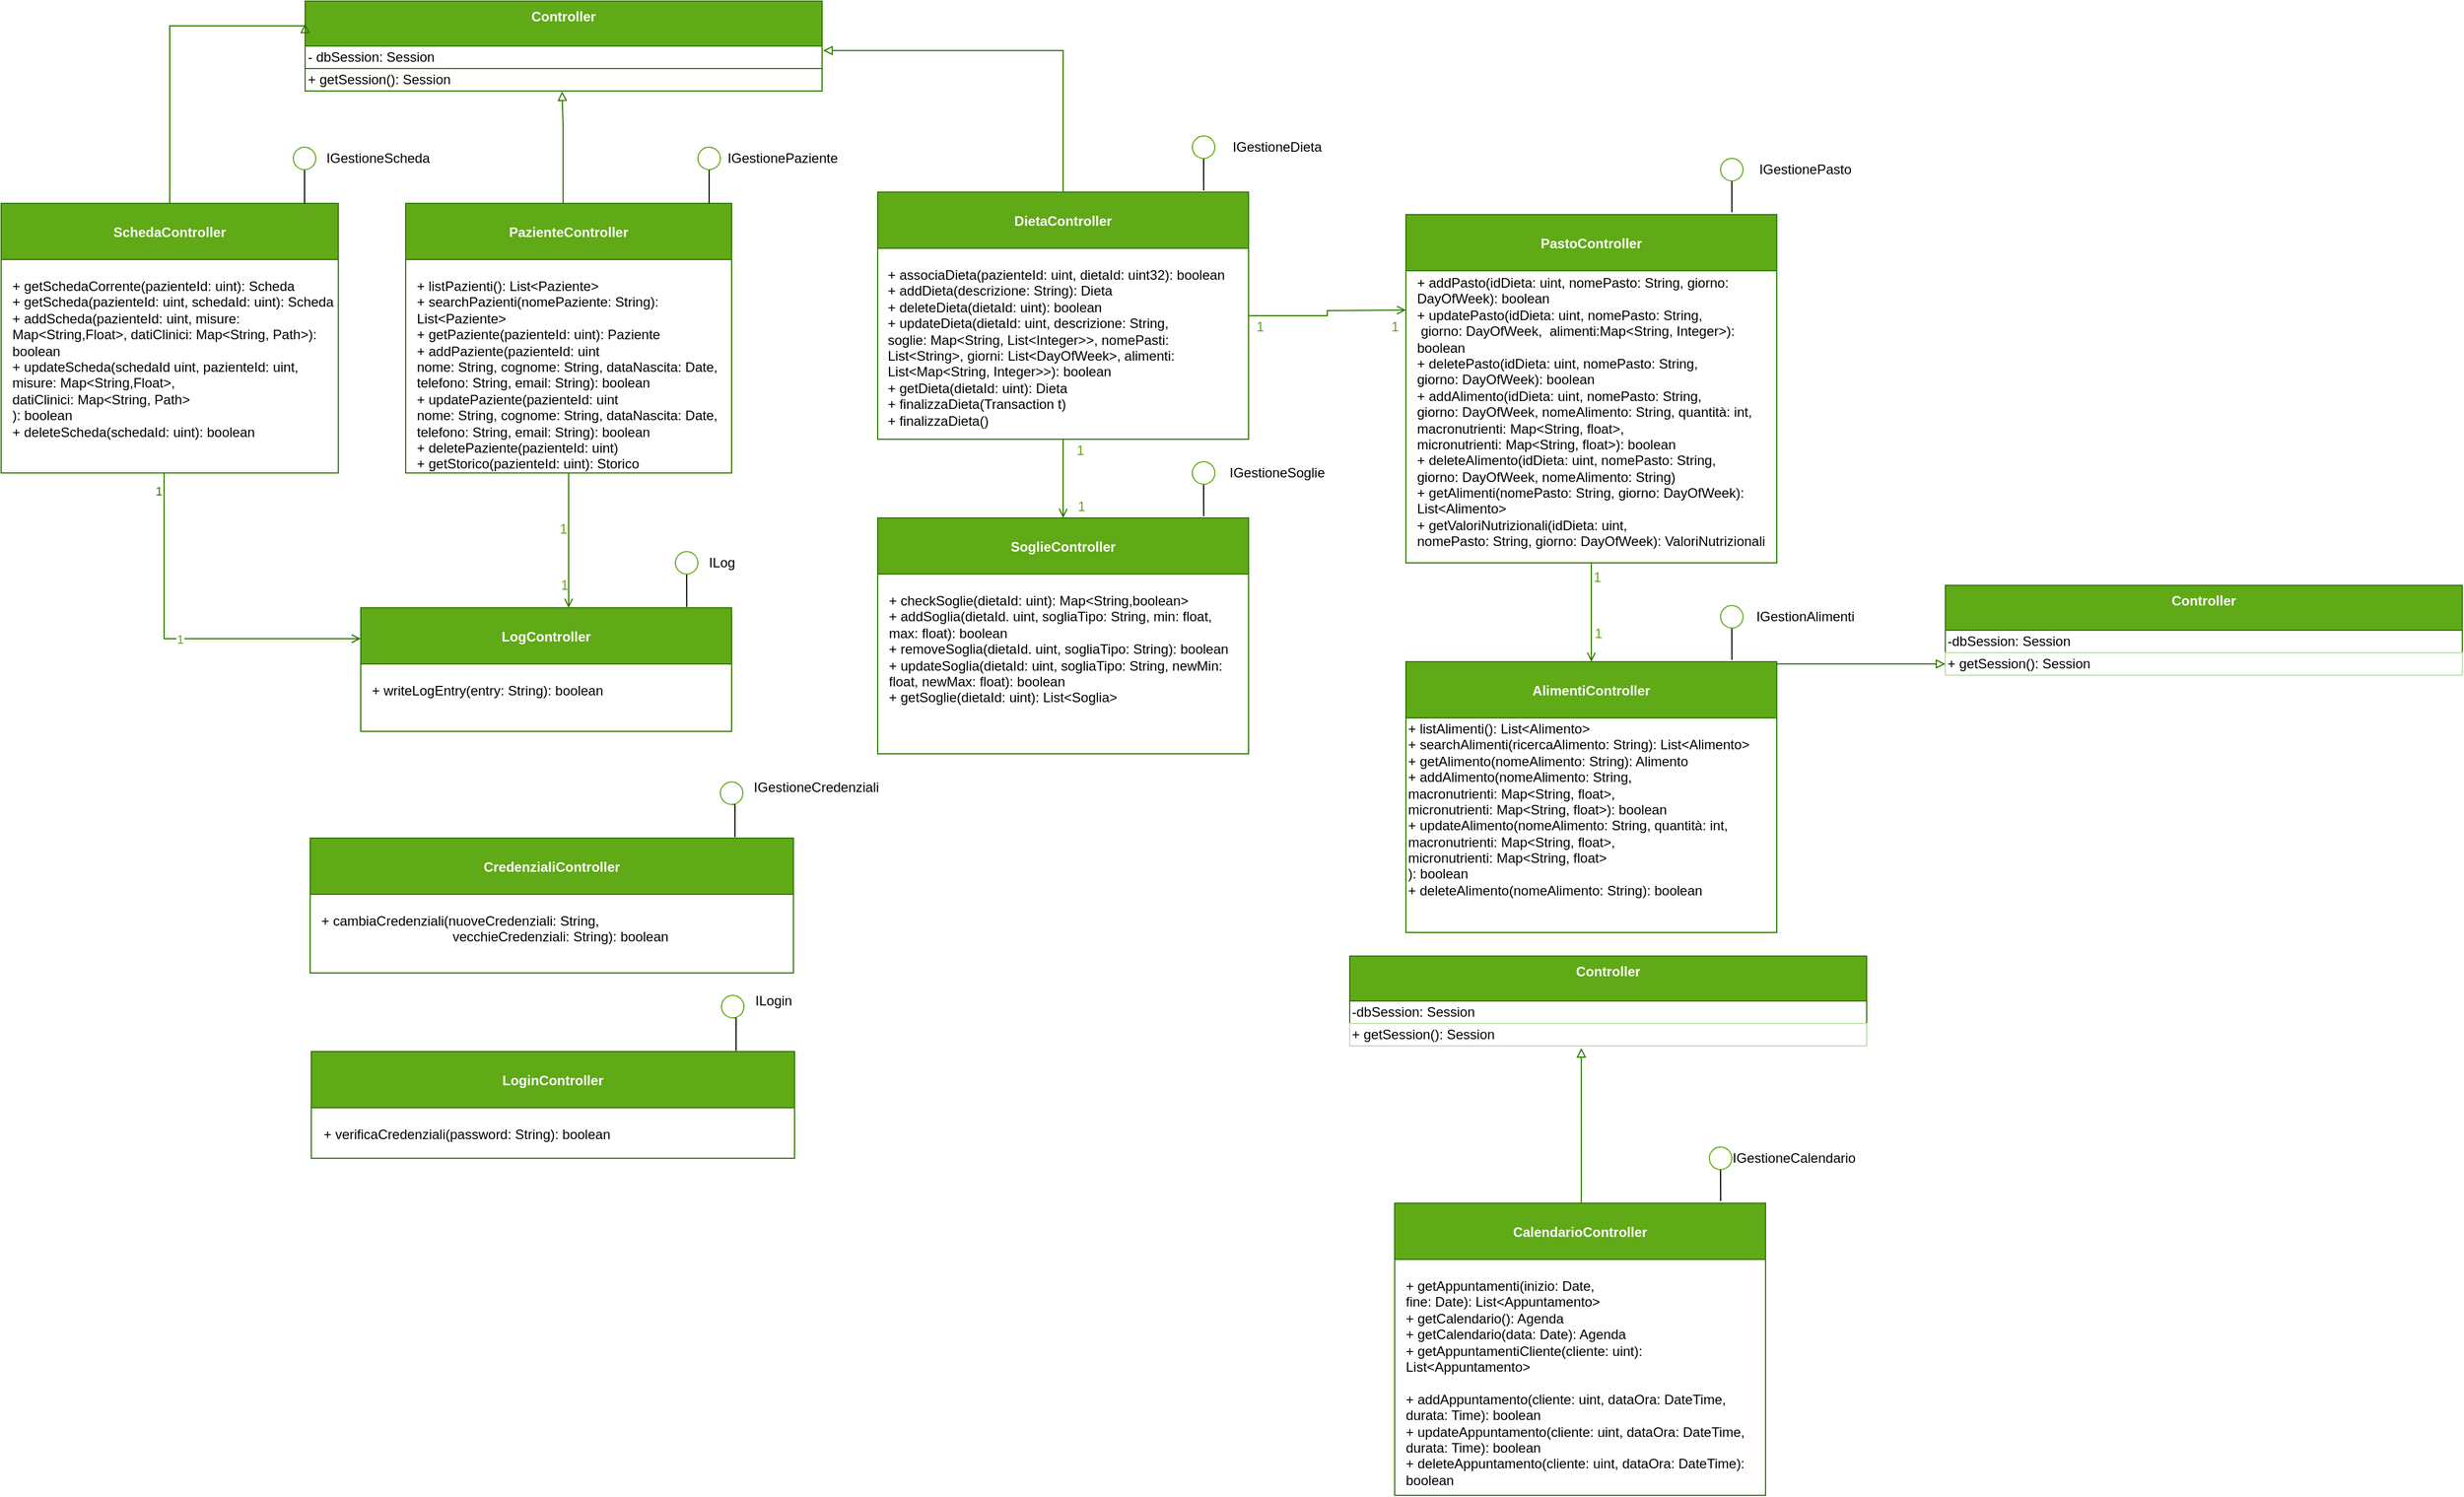 <mxfile version="18.0.6" type="device"><diagram id="CF-CN9mxn05kVz-OpUtG" name="Page-1"><mxGraphModel dx="865" dy="534" grid="1" gridSize="10" guides="1" tooltips="1" connect="1" arrows="1" fold="1" page="1" pageScale="1" pageWidth="827" pageHeight="1169" math="0" shadow="0"><root><mxCell id="0"/><mxCell id="1" parent="0"/><mxCell id="FOJrytY2DfbkEqAt99OM-229" value="Controller" style="swimlane;fontStyle=1;align=center;verticalAlign=top;childLayout=stackLayout;horizontal=1;startSize=40;horizontalStack=0;resizeParent=1;resizeParentMax=0;resizeLast=0;collapsible=1;marginBottom=0;fillColor=#60a917;strokeColor=#2D7600;fontColor=#ffffff;" parent="1" vertex="1"><mxGeometry x="720.5" y="340" width="460" height="80" as="geometry"/></mxCell><mxCell id="FOJrytY2DfbkEqAt99OM-230" value="- dbSession: Session" style="text;html=1;align=left;verticalAlign=middle;resizable=0;points=[];autosize=1;strokeColor=none;fillColor=none;" parent="FOJrytY2DfbkEqAt99OM-229" vertex="1"><mxGeometry y="40" width="460" height="20" as="geometry"/></mxCell><mxCell id="FOJrytY2DfbkEqAt99OM-231" value="+ getSession(): Session" style="text;html=1;align=left;verticalAlign=middle;resizable=0;points=[];autosize=1;strokeColor=#2D7600;fillColor=none;" parent="FOJrytY2DfbkEqAt99OM-229" vertex="1"><mxGeometry y="60" width="460" height="20" as="geometry"/></mxCell><mxCell id="FOJrytY2DfbkEqAt99OM-232" value="" style="group" parent="1" vertex="1" connectable="0"><mxGeometry x="1230" y="460" width="410" height="270" as="geometry"/></mxCell><mxCell id="FOJrytY2DfbkEqAt99OM-233" value="DietaController" style="swimlane;startSize=50;fillColor=#60a917;strokeColor=#2D7600;fontColor=#ffffff;" parent="FOJrytY2DfbkEqAt99OM-232" vertex="1"><mxGeometry y="50" width="330" height="220" as="geometry"/></mxCell><mxCell id="FOJrytY2DfbkEqAt99OM-234" value="+ associaDieta(pazienteId: uint, dietaId: uint32): boolean&lt;br&gt;+ addDieta(descrizione: String): Dieta&lt;br&gt;+ deleteDieta(dietaId: uint): boolean&lt;br&gt;&lt;div&gt;+ updateDieta(dietaId: uint, descrizione: String,&amp;nbsp;&lt;/div&gt;&lt;div&gt;soglie: Map&amp;lt;String, List&amp;lt;Integer&amp;gt;&amp;gt;, nomePasti: List&amp;lt;String&amp;gt;, giorni: List&amp;lt;DayOfWeek&amp;gt;, alimenti: List&amp;lt;Map&amp;lt;String, Integer&amp;gt;&amp;gt;): boolean&lt;/div&gt;&lt;div&gt;+ getDieta(dietaId: uint): Dieta&lt;br&gt;&lt;/div&gt;&lt;div&gt;+ finalizzaDieta(Transaction t)&lt;/div&gt;&lt;div&gt;+ finalizzaDieta()&lt;/div&gt;" style="text;whiteSpace=wrap;html=1;" parent="FOJrytY2DfbkEqAt99OM-233" vertex="1"><mxGeometry x="7" y="60" width="312" height="30" as="geometry"/></mxCell><mxCell id="FOJrytY2DfbkEqAt99OM-235" style="edgeStyle=orthogonalEdgeStyle;rounded=0;orthogonalLoop=1;jettySize=auto;html=1;exitX=0.5;exitY=1;exitDx=0;exitDy=0;entryX=0.879;entryY=-0.007;entryDx=0;entryDy=0;entryPerimeter=0;endArrow=none;endFill=0;" parent="FOJrytY2DfbkEqAt99OM-232" source="FOJrytY2DfbkEqAt99OM-236" target="FOJrytY2DfbkEqAt99OM-233" edge="1"><mxGeometry relative="1" as="geometry"/></mxCell><mxCell id="FOJrytY2DfbkEqAt99OM-236" value="" style="ellipse;whiteSpace=wrap;html=1;aspect=fixed;strokeColor=#60A917;" parent="FOJrytY2DfbkEqAt99OM-232" vertex="1"><mxGeometry x="280" width="20" height="20" as="geometry"/></mxCell><mxCell id="FOJrytY2DfbkEqAt99OM-237" value="IGestioneDieta" style="text;html=1;align=center;verticalAlign=middle;resizable=0;points=[];autosize=1;strokeColor=none;fillColor=none;" parent="FOJrytY2DfbkEqAt99OM-232" vertex="1"><mxGeometry x="310" width="90" height="20" as="geometry"/></mxCell><mxCell id="FOJrytY2DfbkEqAt99OM-238" value="" style="group" parent="1" vertex="1" connectable="0"><mxGeometry x="810" y="470" width="390" height="320" as="geometry"/></mxCell><mxCell id="FOJrytY2DfbkEqAt99OM-239" value="PazienteController" style="swimlane;startSize=50;fillColor=#60a917;strokeColor=#2D7600;fontColor=#ffffff;" parent="FOJrytY2DfbkEqAt99OM-238" vertex="1"><mxGeometry y="50" width="290" height="240" as="geometry"><mxRectangle y="50" width="190" height="50" as="alternateBounds"/></mxGeometry></mxCell><mxCell id="FOJrytY2DfbkEqAt99OM-240" value="&lt;div&gt;+ listPazienti(): List&amp;lt;Paziente&amp;gt;&lt;/div&gt;&lt;div&gt;+ searchPazienti(nomePaziente: String): List&amp;lt;Paziente&amp;gt;&lt;/div&gt;&lt;div&gt;+ getPaziente(pazienteId: uint): Paziente&lt;/div&gt;&lt;div&gt;+ addPaziente(pazienteId: uint&lt;/div&gt;nome: String, cognome: String, dataNascita: Date, telefono: String, email: String&lt;span style=&quot;background-color: initial;&quot;&gt;): boolean&lt;/span&gt;&lt;br&gt;&lt;div&gt;+ updatePaziente(&lt;span style=&quot;background-color: initial;&quot;&gt;pazienteId: uint&lt;/span&gt;&lt;br&gt;nome: String, cognome: String, dataNascita: Date, telefono: String, email: String): boolean&lt;/div&gt;&lt;div&gt;+ deletePaziente(pazienteId: uint)&lt;/div&gt;&lt;div&gt;+ getStorico(pazienteId: uint): Storico&lt;/div&gt;" style="text;whiteSpace=wrap;html=1;" parent="FOJrytY2DfbkEqAt99OM-239" vertex="1"><mxGeometry x="8" y="60" width="290" height="30" as="geometry"/></mxCell><mxCell id="FOJrytY2DfbkEqAt99OM-241" style="edgeStyle=orthogonalEdgeStyle;rounded=0;orthogonalLoop=1;jettySize=auto;html=1;exitX=0.5;exitY=1;exitDx=0;exitDy=0;endArrow=none;endFill=0;" parent="FOJrytY2DfbkEqAt99OM-238" source="FOJrytY2DfbkEqAt99OM-242" edge="1"><mxGeometry relative="1" as="geometry"><mxPoint x="270" y="50" as="targetPoint"/></mxGeometry></mxCell><mxCell id="FOJrytY2DfbkEqAt99OM-242" value="" style="ellipse;whiteSpace=wrap;html=1;aspect=fixed;strokeColor=#60A917;" parent="FOJrytY2DfbkEqAt99OM-238" vertex="1"><mxGeometry x="260" width="20" height="20" as="geometry"/></mxCell><mxCell id="FOJrytY2DfbkEqAt99OM-243" value="IGestionePaziente" style="text;html=1;align=center;verticalAlign=middle;resizable=0;points=[];autosize=1;strokeColor=none;fillColor=none;" parent="FOJrytY2DfbkEqAt99OM-238" vertex="1"><mxGeometry x="280" width="110" height="20" as="geometry"/></mxCell><mxCell id="FOJrytY2DfbkEqAt99OM-244" value="" style="group" parent="1" vertex="1" connectable="0"><mxGeometry x="1230" y="750" width="410" height="260" as="geometry"/></mxCell><mxCell id="FOJrytY2DfbkEqAt99OM-245" value="SoglieController" style="swimlane;startSize=50;fillColor=#60a917;strokeColor=#2D7600;fontColor=#ffffff;" parent="FOJrytY2DfbkEqAt99OM-244" vertex="1"><mxGeometry y="50" width="330" height="210" as="geometry"/></mxCell><mxCell id="FOJrytY2DfbkEqAt99OM-246" value="+ checkSoglie(dietaId: uint): Map&amp;lt;String,boolean&amp;gt;&lt;br&gt;&lt;div&gt;+ addSoglia(dietaId. uint, sogliaTipo: String, min: float, max: float): boolean&lt;/div&gt;&lt;div&gt;+ removeSoglia(dietaId. uint, sogliaTipo: String): boolean&lt;/div&gt;&lt;div&gt;+ updateSoglia(dietaId: uint, sogliaTipo: String, newMin: float, newMax: float): boolean&lt;br&gt;+ getSoglie(dietaId: uint): List&amp;lt;Soglia&amp;gt;&lt;/div&gt;" style="text;whiteSpace=wrap;html=1;" parent="FOJrytY2DfbkEqAt99OM-245" vertex="1"><mxGeometry x="8" y="60" width="312" height="30" as="geometry"/></mxCell><mxCell id="FOJrytY2DfbkEqAt99OM-247" style="edgeStyle=orthogonalEdgeStyle;rounded=0;orthogonalLoop=1;jettySize=auto;html=1;exitX=0.5;exitY=1;exitDx=0;exitDy=0;entryX=0.879;entryY=-0.007;entryDx=0;entryDy=0;entryPerimeter=0;endArrow=none;endFill=0;" parent="FOJrytY2DfbkEqAt99OM-244" source="FOJrytY2DfbkEqAt99OM-248" target="FOJrytY2DfbkEqAt99OM-245" edge="1"><mxGeometry relative="1" as="geometry"/></mxCell><mxCell id="FOJrytY2DfbkEqAt99OM-248" value="" style="ellipse;whiteSpace=wrap;html=1;aspect=fixed;strokeColor=#60A917;" parent="FOJrytY2DfbkEqAt99OM-244" vertex="1"><mxGeometry x="280" width="20" height="20" as="geometry"/></mxCell><mxCell id="FOJrytY2DfbkEqAt99OM-249" value="IGestioneSoglie" style="text;html=1;align=center;verticalAlign=middle;resizable=0;points=[];autosize=1;strokeColor=none;fillColor=none;" parent="FOJrytY2DfbkEqAt99OM-244" vertex="1"><mxGeometry x="305" width="100" height="20" as="geometry"/></mxCell><mxCell id="FOJrytY2DfbkEqAt99OM-250" value="" style="group" parent="1" vertex="1" connectable="0"><mxGeometry x="1700" y="480" width="480" height="360" as="geometry"/></mxCell><mxCell id="FOJrytY2DfbkEqAt99OM-251" value="PastoController" style="swimlane;startSize=50;fillColor=#60a917;strokeColor=#2D7600;fontColor=#ffffff;" parent="FOJrytY2DfbkEqAt99OM-250" vertex="1"><mxGeometry y="50" width="330" height="310" as="geometry"/></mxCell><mxCell id="FOJrytY2DfbkEqAt99OM-252" value="&lt;div&gt;&lt;span style=&quot;&quot;&gt;+ addPasto(idDieta: uint, nomePasto: String, giorno: DayOfWeek): boolean&lt;/span&gt;&lt;/div&gt;&lt;div&gt;&lt;span style=&quot;&quot;&gt;+ updatePasto(idDieta: uint, nomePasto: String,&lt;/span&gt;&lt;/div&gt;&lt;div&gt;&lt;span style=&quot;&quot;&gt;&amp;nbsp;giorno: DayOfWeek,&amp;nbsp; alimenti:Map&amp;lt;String, Integer&amp;gt;): boolean&lt;br&gt;&lt;/span&gt;&lt;/div&gt;&lt;span style=&quot;&quot;&gt;+ deletePasto(idDieta: uint, nomePasto: String, &lt;br&gt;giorno: DayOfWeek): boolean&lt;/span&gt;&lt;br style=&quot;padding: 0px; margin: 0px;&quot;&gt;&lt;span style=&quot;&quot;&gt;+ addAlimento(idDieta: uint, nomePasto: String, &lt;br&gt;giorno: DayOfWeek,&amp;nbsp;&lt;/span&gt;&lt;span style=&quot;&quot;&gt;nomeAlimento: String, quantità: int,&lt;br&gt;&lt;/span&gt;&lt;span style=&quot;&quot;&gt;macronutrienti: Map&amp;lt;String, float&amp;gt;,&lt;/span&gt;&lt;br style=&quot;&quot;&gt;&lt;span style=&quot;&quot;&gt;micronutrienti: Map&amp;lt;String, float&amp;gt;&lt;/span&gt;&lt;span style=&quot;&quot;&gt;): boolean&lt;/span&gt;&lt;br style=&quot;padding: 0px; margin: 0px;&quot;&gt;&lt;span style=&quot;&quot;&gt;+ deleteAlimento(idDieta: uint, nomePasto: String,&lt;br&gt;&lt;/span&gt;giorno: DayOfWeek,&amp;nbsp;&lt;span style=&quot;&quot;&gt;nomeAlimento: String)&lt;br&gt;+ getAlimenti(nomePasto: String, giorno: DayOfWeek): List&amp;lt;Alimento&amp;gt;&lt;/span&gt;&lt;br style=&quot;padding: 0px; margin: 0px;&quot;&gt;&lt;span style=&quot;&quot;&gt;+ getValoriNutrizionali(idDieta: uint,&lt;/span&gt;&lt;br style=&quot;padding: 0px; margin: 0px;&quot;&gt;&lt;span style=&quot;&quot;&gt;nomePasto: String, giorno: DayOfWeek): ValoriNutrizionali&lt;/span&gt;" style="text;whiteSpace=wrap;html=1;" parent="FOJrytY2DfbkEqAt99OM-251" vertex="1"><mxGeometry x="8" y="47" width="312" height="30" as="geometry"/></mxCell><mxCell id="FOJrytY2DfbkEqAt99OM-253" style="edgeStyle=orthogonalEdgeStyle;rounded=0;orthogonalLoop=1;jettySize=auto;html=1;exitX=0.5;exitY=1;exitDx=0;exitDy=0;entryX=0.879;entryY=-0.007;entryDx=0;entryDy=0;entryPerimeter=0;endArrow=none;endFill=0;" parent="FOJrytY2DfbkEqAt99OM-250" source="FOJrytY2DfbkEqAt99OM-254" target="FOJrytY2DfbkEqAt99OM-251" edge="1"><mxGeometry relative="1" as="geometry"/></mxCell><mxCell id="FOJrytY2DfbkEqAt99OM-254" value="" style="ellipse;whiteSpace=wrap;html=1;aspect=fixed;strokeColor=#60A917;" parent="FOJrytY2DfbkEqAt99OM-250" vertex="1"><mxGeometry x="280" width="20" height="20" as="geometry"/></mxCell><mxCell id="FOJrytY2DfbkEqAt99OM-255" value="IGestionePasto" style="text;html=1;align=center;verticalAlign=middle;resizable=0;points=[];autosize=1;strokeColor=none;fillColor=none;" parent="FOJrytY2DfbkEqAt99OM-250" vertex="1"><mxGeometry x="305" width="100" height="20" as="geometry"/></mxCell><mxCell id="FOJrytY2DfbkEqAt99OM-256" value="" style="group" parent="1" vertex="1" connectable="0"><mxGeometry x="1700" y="878" width="410" height="291" as="geometry"/></mxCell><mxCell id="FOJrytY2DfbkEqAt99OM-257" value="AlimentiController" style="swimlane;startSize=50;fillColor=#60a917;strokeColor=#2D7600;fontColor=#ffffff;" parent="FOJrytY2DfbkEqAt99OM-256" vertex="1"><mxGeometry y="50" width="330" height="241" as="geometry"/></mxCell><mxCell id="FOJrytY2DfbkEqAt99OM-258" value="+ listAlimenti(): List&amp;lt;Alimento&amp;gt;&lt;br style=&quot;padding: 0px; margin: 0px;&quot;&gt;+ searchAlimenti(ricercaAlimento: String): List&amp;lt;Alimento&amp;gt;&lt;br style=&quot;padding: 0px; margin: 0px;&quot;&gt;+ getAlimento(nomeAlimento: String): Alimento&lt;br style=&quot;padding: 0px; margin: 0px;&quot;&gt;+ addAlimento(nomeAlimento: String,&lt;br&gt;macronutrienti: Map&amp;lt;String, float&amp;gt;, &lt;br&gt;micronutrienti: Map&amp;lt;String, float&amp;gt;): boolean&lt;br style=&quot;padding: 0px; margin: 0px;&quot;&gt;+ updateAlimento(nomeAlimento: String, quantità: int,&lt;br&gt;macronutrienti: Map&amp;lt;String, float&amp;gt;,&lt;br&gt;micronutrienti: Map&amp;lt;String, float&amp;gt;&lt;br&gt;): boolean&lt;br style=&quot;padding: 0px; margin: 0px;&quot;&gt;+ deleteAlimento(nomeAlimento: String): boolean&lt;div style=&quot;padding: 0px; margin: 0px;&quot;&gt;&lt;br style=&quot;padding: 0px; margin: 0px;&quot;&gt;&lt;/div&gt;&lt;div style=&quot;padding: 0px; margin: 0px;&quot;&gt;&lt;br style=&quot;padding: 0px; margin: 0px;&quot;&gt;&lt;/div&gt;" style="text;html=1;align=left;verticalAlign=middle;resizable=0;points=[];autosize=1;strokeColor=none;fillColor=none;" parent="FOJrytY2DfbkEqAt99OM-257" vertex="1"><mxGeometry y="51" width="320" height="190" as="geometry"/></mxCell><mxCell id="FOJrytY2DfbkEqAt99OM-259" style="edgeStyle=orthogonalEdgeStyle;rounded=0;orthogonalLoop=1;jettySize=auto;html=1;exitX=0.5;exitY=1;exitDx=0;exitDy=0;entryX=0.879;entryY=-0.007;entryDx=0;entryDy=0;entryPerimeter=0;endArrow=none;endFill=0;" parent="FOJrytY2DfbkEqAt99OM-256" source="FOJrytY2DfbkEqAt99OM-260" target="FOJrytY2DfbkEqAt99OM-257" edge="1"><mxGeometry relative="1" as="geometry"/></mxCell><mxCell id="FOJrytY2DfbkEqAt99OM-260" value="" style="ellipse;whiteSpace=wrap;html=1;aspect=fixed;strokeColor=#60A917;" parent="FOJrytY2DfbkEqAt99OM-256" vertex="1"><mxGeometry x="280" width="20" height="20" as="geometry"/></mxCell><mxCell id="FOJrytY2DfbkEqAt99OM-261" value="IGestionAlimenti" style="text;html=1;align=center;verticalAlign=middle;resizable=0;points=[];autosize=1;strokeColor=none;fillColor=none;" parent="FOJrytY2DfbkEqAt99OM-256" vertex="1"><mxGeometry x="305" width="100" height="20" as="geometry"/></mxCell><mxCell id="FOJrytY2DfbkEqAt99OM-262" value="" style="group" parent="FOJrytY2DfbkEqAt99OM-256" vertex="1" connectable="0"><mxGeometry x="160" y="-35" width="21" height="70" as="geometry"/></mxCell><mxCell id="FOJrytY2DfbkEqAt99OM-263" style="edgeStyle=orthogonalEdgeStyle;rounded=0;orthogonalLoop=1;jettySize=auto;html=1;exitX=0.5;exitY=1;exitDx=0;exitDy=0;entryX=0.5;entryY=0;entryDx=0;entryDy=0;endArrow=open;endFill=0;fillColor=#60a917;strokeColor=#2D7600;" parent="FOJrytY2DfbkEqAt99OM-262" source="FOJrytY2DfbkEqAt99OM-233" target="FOJrytY2DfbkEqAt99OM-245" edge="1"><mxGeometry relative="1" as="geometry"/></mxCell><mxCell id="FOJrytY2DfbkEqAt99OM-264" value="&lt;font color=&quot;#60a917&quot;&gt;1&lt;/font&gt;" style="text;html=1;align=center;verticalAlign=middle;resizable=0;points=[];autosize=1;" parent="FOJrytY2DfbkEqAt99OM-262" vertex="1"><mxGeometry width="20" height="20" as="geometry"/></mxCell><mxCell id="FOJrytY2DfbkEqAt99OM-265" value="&lt;font color=&quot;#60a917&quot;&gt;1&lt;/font&gt;" style="text;html=1;align=center;verticalAlign=middle;resizable=0;points=[];autosize=1;" parent="FOJrytY2DfbkEqAt99OM-262" vertex="1"><mxGeometry x="1" y="50" width="20" height="20" as="geometry"/></mxCell><mxCell id="FOJrytY2DfbkEqAt99OM-266" value="" style="group" parent="1" vertex="1" connectable="0"><mxGeometry x="770" y="830" width="410" height="260" as="geometry"/></mxCell><mxCell id="FOJrytY2DfbkEqAt99OM-267" value="LogController" style="swimlane;startSize=50;fillColor=#60a917;strokeColor=#2D7600;fontColor=#ffffff;" parent="FOJrytY2DfbkEqAt99OM-266" vertex="1"><mxGeometry y="50" width="330" height="110" as="geometry"/></mxCell><mxCell id="FOJrytY2DfbkEqAt99OM-268" value="&lt;div&gt;+ writeLogEntry(entry: String): boolean&lt;br&gt;&lt;/div&gt;&lt;div&gt;&lt;br&gt;&lt;/div&gt;&lt;div&gt;&lt;br&gt;&lt;/div&gt;" style="text;whiteSpace=wrap;html=1;" parent="FOJrytY2DfbkEqAt99OM-267" vertex="1"><mxGeometry x="8" y="60" width="312" height="30" as="geometry"/></mxCell><mxCell id="FOJrytY2DfbkEqAt99OM-269" style="edgeStyle=orthogonalEdgeStyle;rounded=0;orthogonalLoop=1;jettySize=auto;html=1;exitX=0.5;exitY=1;exitDx=0;exitDy=0;entryX=0.879;entryY=-0.007;entryDx=0;entryDy=0;entryPerimeter=0;endArrow=none;endFill=0;" parent="FOJrytY2DfbkEqAt99OM-266" source="FOJrytY2DfbkEqAt99OM-270" target="FOJrytY2DfbkEqAt99OM-267" edge="1"><mxGeometry relative="1" as="geometry"/></mxCell><mxCell id="FOJrytY2DfbkEqAt99OM-270" value="" style="ellipse;whiteSpace=wrap;html=1;aspect=fixed;strokeColor=#60A917;" parent="FOJrytY2DfbkEqAt99OM-266" vertex="1"><mxGeometry x="280" width="20" height="20" as="geometry"/></mxCell><mxCell id="FOJrytY2DfbkEqAt99OM-271" value="ILog" style="text;html=1;align=center;verticalAlign=middle;resizable=0;points=[];autosize=1;strokeColor=none;fillColor=none;" parent="FOJrytY2DfbkEqAt99OM-266" vertex="1"><mxGeometry x="301" width="40" height="20" as="geometry"/></mxCell><mxCell id="FOJrytY2DfbkEqAt99OM-285" value="" style="group" parent="FOJrytY2DfbkEqAt99OM-266" vertex="1" connectable="0"><mxGeometry x="170" y="-30" width="21" height="70" as="geometry"/></mxCell><mxCell id="FOJrytY2DfbkEqAt99OM-286" style="edgeStyle=orthogonalEdgeStyle;rounded=0;orthogonalLoop=1;jettySize=auto;html=1;exitX=0.5;exitY=1;exitDx=0;exitDy=0;entryX=0.5;entryY=0;entryDx=0;entryDy=0;endArrow=open;endFill=0;fillColor=#60a917;strokeColor=#2D7600;" parent="FOJrytY2DfbkEqAt99OM-285" edge="1"><mxGeometry relative="1" as="geometry"/></mxCell><mxCell id="FOJrytY2DfbkEqAt99OM-287" value="&lt;font color=&quot;#60a917&quot;&gt;1&lt;/font&gt;" style="text;html=1;align=center;verticalAlign=middle;resizable=0;points=[];autosize=1;" parent="FOJrytY2DfbkEqAt99OM-285" vertex="1"><mxGeometry width="20" height="20" as="geometry"/></mxCell><mxCell id="FOJrytY2DfbkEqAt99OM-288" value="&lt;font color=&quot;#60a917&quot;&gt;1&lt;/font&gt;" style="text;html=1;align=center;verticalAlign=middle;resizable=0;points=[];autosize=1;" parent="FOJrytY2DfbkEqAt99OM-285" vertex="1"><mxGeometry x="1" y="50" width="20" height="20" as="geometry"/></mxCell><mxCell id="FOJrytY2DfbkEqAt99OM-272" value="" style="group" parent="1" vertex="1" connectable="0"><mxGeometry x="810" y="1030" width="430" height="260" as="geometry"/></mxCell><mxCell id="FOJrytY2DfbkEqAt99OM-273" value="CredenzialiController" style="swimlane;startSize=50;fillColor=#60a917;strokeColor=#2D7600;fontColor=#ffffff;" parent="FOJrytY2DfbkEqAt99OM-272" vertex="1"><mxGeometry x="-85" y="55" width="430" height="120" as="geometry"/></mxCell><mxCell id="FOJrytY2DfbkEqAt99OM-274" value="&lt;span style=&quot;&quot;&gt;+ cambiaCredenziali(nuoveCredenziali: String,&lt;/span&gt;&lt;br style=&quot;padding: 0px; margin: 0px;&quot;&gt;&lt;span style=&quot;&quot;&gt;&amp;nbsp;&amp;nbsp;&amp;nbsp;&amp;nbsp;&amp;nbsp;&amp;nbsp;&amp;nbsp;&amp;nbsp;&amp;nbsp;&amp;nbsp;&amp;nbsp;&amp;nbsp;&amp;nbsp;&amp;nbsp;&amp;nbsp;&amp;nbsp;&amp;nbsp;&amp;nbsp;&amp;nbsp;&amp;nbsp;&amp;nbsp;&amp;nbsp;&amp;nbsp;&amp;nbsp;&amp;nbsp;&amp;nbsp;&amp;nbsp;&amp;nbsp;&amp;nbsp;&amp;nbsp;&amp;nbsp;&amp;nbsp;&amp;nbsp;&amp;nbsp;&amp;nbsp;vecchieCredenziali: String): boolean&lt;/span&gt;" style="text;whiteSpace=wrap;html=1;" parent="FOJrytY2DfbkEqAt99OM-273" vertex="1"><mxGeometry x="8" y="60" width="422" height="110" as="geometry"/></mxCell><mxCell id="FOJrytY2DfbkEqAt99OM-275" style="edgeStyle=orthogonalEdgeStyle;rounded=0;orthogonalLoop=1;jettySize=auto;html=1;exitX=0.5;exitY=1;exitDx=0;exitDy=0;entryX=0.879;entryY=-0.007;entryDx=0;entryDy=0;entryPerimeter=0;endArrow=none;endFill=0;" parent="FOJrytY2DfbkEqAt99OM-272" source="FOJrytY2DfbkEqAt99OM-276" target="FOJrytY2DfbkEqAt99OM-273" edge="1"><mxGeometry relative="1" as="geometry"><Array as="points"><mxPoint x="293" y="25"/></Array></mxGeometry></mxCell><mxCell id="FOJrytY2DfbkEqAt99OM-276" value="" style="ellipse;whiteSpace=wrap;html=1;aspect=fixed;strokeColor=#60A917;" parent="FOJrytY2DfbkEqAt99OM-272" vertex="1"><mxGeometry x="280" y="5" width="20" height="20" as="geometry"/></mxCell><mxCell id="FOJrytY2DfbkEqAt99OM-277" value="IGestioneCredenziali" style="text;html=1;align=center;verticalAlign=middle;resizable=0;points=[];autosize=1;strokeColor=none;fillColor=none;" parent="FOJrytY2DfbkEqAt99OM-272" vertex="1"><mxGeometry x="300" width="130" height="20" as="geometry"/></mxCell><mxCell id="FOJrytY2DfbkEqAt99OM-278" value="" style="group" parent="1" vertex="1" connectable="0"><mxGeometry x="1690" y="1360" width="420" height="310" as="geometry"/></mxCell><mxCell id="FOJrytY2DfbkEqAt99OM-279" value="CalendarioController" style="swimlane;startSize=50;fillColor=#60a917;strokeColor=#2D7600;fontColor=#ffffff;" parent="FOJrytY2DfbkEqAt99OM-278" vertex="1"><mxGeometry y="50" width="330" height="260" as="geometry"/></mxCell><mxCell id="FOJrytY2DfbkEqAt99OM-280" value="&lt;span style=&quot;&quot;&gt;+ getAppuntamenti(inizio: Date,&lt;/span&gt;&lt;br style=&quot;padding: 0px; margin: 0px;&quot;&gt;&lt;div&gt;&lt;span style=&quot;&quot;&gt;fine: Date): List&amp;lt;Appuntamento&amp;gt;&lt;/span&gt;&lt;/div&gt;&lt;div&gt;&lt;span style=&quot;&quot;&gt;+ getCalendario(): Agenda&lt;/span&gt;&lt;br style=&quot;padding: 0px; margin: 0px;&quot;&gt;&lt;/div&gt;&lt;span style=&quot;&quot;&gt;&lt;/span&gt;&lt;span style=&quot;&quot;&gt;+ getCalendario(data: Date): Agenda&lt;/span&gt;&lt;br style=&quot;padding: 0px; margin: 0px;&quot;&gt;&lt;span style=&quot;&quot;&gt;+ getAppuntamentiCliente(cliente: uint): List&amp;lt;Appuntamento&amp;gt;&lt;/span&gt;&lt;br style=&quot;padding: 0px; margin: 0px;&quot;&gt;&lt;br style=&quot;padding: 0px; margin: 0px;&quot;&gt;&lt;span style=&quot;&quot;&gt;+ addAppuntamento(cliente: uint, dataOra: DateTime, durata: Time): boolean&lt;/span&gt;&lt;br style=&quot;padding: 0px; margin: 0px;&quot;&gt;&lt;span style=&quot;&quot;&gt;+ updateAppuntamento(&lt;/span&gt;cliente: uint, dataOra: DateTime, durata: Time&lt;span style=&quot;&quot;&gt;): boolean&lt;/span&gt;&lt;br style=&quot;padding: 0px; margin: 0px;&quot;&gt;&lt;span style=&quot;&quot;&gt;+ deleteAppuntamento(&lt;/span&gt;cliente: uint, dataOra: DateTime&lt;span style=&quot;&quot;&gt;): boolean&lt;/span&gt;" style="text;whiteSpace=wrap;html=1;" parent="FOJrytY2DfbkEqAt99OM-279" vertex="1"><mxGeometry x="8" y="60" width="312" height="30" as="geometry"/></mxCell><mxCell id="FOJrytY2DfbkEqAt99OM-281" style="edgeStyle=orthogonalEdgeStyle;rounded=0;orthogonalLoop=1;jettySize=auto;html=1;exitX=0.5;exitY=1;exitDx=0;exitDy=0;entryX=0.879;entryY=-0.007;entryDx=0;entryDy=0;entryPerimeter=0;endArrow=none;endFill=0;" parent="FOJrytY2DfbkEqAt99OM-278" source="FOJrytY2DfbkEqAt99OM-282" target="FOJrytY2DfbkEqAt99OM-279" edge="1"><mxGeometry relative="1" as="geometry"/></mxCell><mxCell id="FOJrytY2DfbkEqAt99OM-282" value="" style="ellipse;whiteSpace=wrap;html=1;aspect=fixed;strokeColor=#60A917;" parent="FOJrytY2DfbkEqAt99OM-278" vertex="1"><mxGeometry x="280" width="20" height="20" as="geometry"/></mxCell><mxCell id="FOJrytY2DfbkEqAt99OM-283" value="IGestioneCalendario" style="text;html=1;align=center;verticalAlign=middle;resizable=0;points=[];autosize=1;strokeColor=none;fillColor=none;" parent="FOJrytY2DfbkEqAt99OM-278" vertex="1"><mxGeometry x="290" width="130" height="20" as="geometry"/></mxCell><mxCell id="FOJrytY2DfbkEqAt99OM-284" style="edgeStyle=orthogonalEdgeStyle;rounded=0;orthogonalLoop=1;jettySize=auto;html=1;exitX=0.5;exitY=0;exitDx=0;exitDy=0;fontColor=#60A917;endArrow=block;endFill=0;fillColor=#60a917;strokeColor=#2D7600;entryX=0.497;entryY=1.016;entryDx=0;entryDy=0;entryPerimeter=0;" parent="1" source="FOJrytY2DfbkEqAt99OM-239" target="FOJrytY2DfbkEqAt99OM-231" edge="1"><mxGeometry relative="1" as="geometry"><mxPoint x="945" y="450" as="targetPoint"/><Array as="points"><mxPoint x="950" y="520"/><mxPoint x="950" y="450"/><mxPoint x="949" y="450"/></Array></mxGeometry></mxCell><mxCell id="FOJrytY2DfbkEqAt99OM-289" style="edgeStyle=orthogonalEdgeStyle;rounded=0;orthogonalLoop=1;jettySize=auto;html=1;exitX=0.5;exitY=1;exitDx=0;exitDy=0;fontColor=#60A917;endArrow=open;endFill=0;fillColor=#60a917;strokeColor=#2D7600;" parent="1" source="FOJrytY2DfbkEqAt99OM-239" target="FOJrytY2DfbkEqAt99OM-267" edge="1"><mxGeometry relative="1" as="geometry"><Array as="points"><mxPoint x="955" y="820"/><mxPoint x="955" y="820"/></Array></mxGeometry></mxCell><mxCell id="FOJrytY2DfbkEqAt99OM-290" style="edgeStyle=orthogonalEdgeStyle;rounded=0;orthogonalLoop=1;jettySize=auto;html=1;exitX=1;exitY=0.5;exitDx=0;exitDy=0;fontColor=#60A917;endArrow=open;endFill=0;fillColor=#60a917;strokeColor=#2D7600;" parent="1" source="FOJrytY2DfbkEqAt99OM-233" edge="1"><mxGeometry relative="1" as="geometry"><mxPoint x="1700" y="615" as="targetPoint"/></mxGeometry></mxCell><mxCell id="FOJrytY2DfbkEqAt99OM-291" value="1" style="text;html=1;align=center;verticalAlign=middle;resizable=0;points=[];autosize=1;strokeColor=none;fillColor=none;fontColor=#60A917;" parent="1" vertex="1"><mxGeometry x="1560" y="620" width="20" height="20" as="geometry"/></mxCell><mxCell id="FOJrytY2DfbkEqAt99OM-292" value="1" style="text;html=1;align=center;verticalAlign=middle;resizable=0;points=[];autosize=1;strokeColor=none;fillColor=none;fontColor=#60A917;" parent="1" vertex="1"><mxGeometry x="1680" y="620" width="20" height="20" as="geometry"/></mxCell><mxCell id="FOJrytY2DfbkEqAt99OM-293" style="edgeStyle=orthogonalEdgeStyle;rounded=0;orthogonalLoop=1;jettySize=auto;html=1;exitX=0.5;exitY=1;exitDx=0;exitDy=0;entryX=0.5;entryY=0;entryDx=0;entryDy=0;fontColor=#60A917;endArrow=open;endFill=0;fillColor=#60a917;strokeColor=#2D7600;" parent="1" source="FOJrytY2DfbkEqAt99OM-251" target="FOJrytY2DfbkEqAt99OM-257" edge="1"><mxGeometry relative="1" as="geometry"/></mxCell><mxCell id="FOJrytY2DfbkEqAt99OM-294" value="" style="group" parent="1" vertex="1" connectable="0"><mxGeometry x="1400" y="730" width="21" height="70" as="geometry"/></mxCell><mxCell id="FOJrytY2DfbkEqAt99OM-295" style="edgeStyle=orthogonalEdgeStyle;rounded=0;orthogonalLoop=1;jettySize=auto;html=1;exitX=0.5;exitY=1;exitDx=0;exitDy=0;entryX=0.5;entryY=0;entryDx=0;entryDy=0;endArrow=open;endFill=0;fillColor=#60a917;strokeColor=#2D7600;" parent="FOJrytY2DfbkEqAt99OM-294" edge="1"><mxGeometry relative="1" as="geometry"/></mxCell><mxCell id="FOJrytY2DfbkEqAt99OM-296" value="&lt;font color=&quot;#60a917&quot;&gt;1&lt;/font&gt;" style="text;html=1;align=center;verticalAlign=middle;resizable=0;points=[];autosize=1;" parent="FOJrytY2DfbkEqAt99OM-294" vertex="1"><mxGeometry width="20" height="20" as="geometry"/></mxCell><mxCell id="FOJrytY2DfbkEqAt99OM-297" value="&lt;font color=&quot;#60a917&quot;&gt;1&lt;/font&gt;" style="text;html=1;align=center;verticalAlign=middle;resizable=0;points=[];autosize=1;" parent="FOJrytY2DfbkEqAt99OM-294" vertex="1"><mxGeometry x="1" y="50" width="20" height="20" as="geometry"/></mxCell><mxCell id="FOJrytY2DfbkEqAt99OM-298" value="Controller" style="swimlane;fontStyle=1;align=center;verticalAlign=top;childLayout=stackLayout;horizontal=1;startSize=40;horizontalStack=0;resizeParent=1;resizeParentMax=0;resizeLast=0;collapsible=1;marginBottom=0;fillColor=#60a917;strokeColor=#2D7600;fontColor=#ffffff;" parent="1" vertex="1"><mxGeometry x="2180" y="860" width="460" height="80" as="geometry"/></mxCell><mxCell id="FOJrytY2DfbkEqAt99OM-299" value="-dbSession: Session" style="text;html=1;align=left;verticalAlign=middle;resizable=0;points=[];autosize=1;strokeColor=none;fillColor=none;" parent="FOJrytY2DfbkEqAt99OM-298" vertex="1"><mxGeometry y="40" width="460" height="20" as="geometry"/></mxCell><mxCell id="FOJrytY2DfbkEqAt99OM-300" value="+ getSession(): Session" style="text;html=1;align=left;verticalAlign=middle;resizable=0;points=[];autosize=1;strokeColor=#B9E0A5;fillColor=none;" parent="FOJrytY2DfbkEqAt99OM-298" vertex="1"><mxGeometry y="60" width="460" height="20" as="geometry"/></mxCell><mxCell id="FOJrytY2DfbkEqAt99OM-301" style="edgeStyle=orthogonalEdgeStyle;rounded=0;orthogonalLoop=1;jettySize=auto;html=1;exitX=1;exitY=0.5;exitDx=0;exitDy=0;fontColor=#60A917;endArrow=block;endFill=0;fillColor=#60a917;strokeColor=#2D7600;" parent="1" source="FOJrytY2DfbkEqAt99OM-257" target="FOJrytY2DfbkEqAt99OM-300" edge="1"><mxGeometry relative="1" as="geometry"><Array as="points"><mxPoint x="2150" y="930"/><mxPoint x="2150" y="930"/></Array></mxGeometry></mxCell><mxCell id="FOJrytY2DfbkEqAt99OM-305" style="edgeStyle=orthogonalEdgeStyle;rounded=0;orthogonalLoop=1;jettySize=auto;html=1;exitX=0.5;exitY=0;exitDx=0;exitDy=0;fontColor=#60A917;endArrow=block;endFill=0;entryX=0.448;entryY=1.095;entryDx=0;entryDy=0;entryPerimeter=0;fillColor=#60a917;strokeColor=#2D7600;" parent="1" source="FOJrytY2DfbkEqAt99OM-279" target="PzfEaJtWfoqSIP77FWE--5" edge="1"><mxGeometry relative="1" as="geometry"><mxPoint x="1884.88" y="1230" as="targetPoint"/><Array as="points"><mxPoint x="1856" y="1410"/></Array></mxGeometry></mxCell><mxCell id="BSxyMhBz-pG3Q_KT8D5_-2" value="" style="group" parent="1" vertex="1" connectable="0"><mxGeometry x="450" y="470" width="395" height="290" as="geometry"/></mxCell><mxCell id="BSxyMhBz-pG3Q_KT8D5_-3" value="SchedaController" style="swimlane;startSize=50;fillColor=#60a917;strokeColor=#2D7600;fontColor=#ffffff;" parent="BSxyMhBz-pG3Q_KT8D5_-2" vertex="1"><mxGeometry y="50" width="300" height="240" as="geometry"/></mxCell><mxCell id="BSxyMhBz-pG3Q_KT8D5_-4" value="&lt;div&gt;&lt;div&gt;+ getSchedaCorrente(pazienteId: uint): Scheda&lt;/div&gt;&lt;div&gt;+ getScheda(pazienteId: uint, schedaId: uint): Scheda&lt;br&gt;+ addScheda(pazienteId: uint, misure: Map&amp;lt;String,Float&amp;gt;, datiClinici: Map&amp;lt;String, Path&amp;gt;): boolean&lt;br&gt;+ updateScheda(schedaId uint, pazienteId: uint,&amp;nbsp;&lt;/div&gt;misure: Map&amp;lt;String,Float&amp;gt;,&lt;br&gt;datiClinici: Map&amp;lt;String, Path&amp;gt;&lt;div&gt;&lt;span style=&quot;background-color: initial;&quot;&gt;): boolean&lt;/span&gt;&lt;/div&gt;&lt;div&gt;+ deleteScheda(schedaId: uint): boolean&lt;br&gt;&lt;/div&gt;&lt;div&gt;&lt;br&gt;&lt;/div&gt;&lt;/div&gt;" style="text;whiteSpace=wrap;html=1;" parent="BSxyMhBz-pG3Q_KT8D5_-3" vertex="1"><mxGeometry x="8" y="60" width="290" height="30" as="geometry"/></mxCell><mxCell id="BSxyMhBz-pG3Q_KT8D5_-5" style="edgeStyle=orthogonalEdgeStyle;rounded=0;orthogonalLoop=1;jettySize=auto;html=1;exitX=0.5;exitY=1;exitDx=0;exitDy=0;endArrow=none;endFill=0;" parent="BSxyMhBz-pG3Q_KT8D5_-2" source="BSxyMhBz-pG3Q_KT8D5_-6" edge="1"><mxGeometry relative="1" as="geometry"><mxPoint x="270" y="50" as="targetPoint"/></mxGeometry></mxCell><mxCell id="BSxyMhBz-pG3Q_KT8D5_-6" value="" style="ellipse;whiteSpace=wrap;html=1;aspect=fixed;strokeColor=#60A917;" parent="BSxyMhBz-pG3Q_KT8D5_-2" vertex="1"><mxGeometry x="260" width="20" height="20" as="geometry"/></mxCell><mxCell id="BSxyMhBz-pG3Q_KT8D5_-7" value="IGestioneScheda" style="text;html=1;align=center;verticalAlign=middle;resizable=0;points=[];autosize=1;strokeColor=none;fillColor=none;" parent="BSxyMhBz-pG3Q_KT8D5_-2" vertex="1"><mxGeometry x="275" width="120" height="20" as="geometry"/></mxCell><mxCell id="BSxyMhBz-pG3Q_KT8D5_-8" value="1" style="edgeStyle=orthogonalEdgeStyle;rounded=0;orthogonalLoop=1;jettySize=auto;html=1;exitX=0.5;exitY=1;exitDx=0;exitDy=0;fontColor=#60A917;endArrow=open;endFill=0;fillColor=#60a917;strokeColor=#2D7600;entryX=0;entryY=0.25;entryDx=0;entryDy=0;" parent="1" target="FOJrytY2DfbkEqAt99OM-267" edge="1"><mxGeometry relative="1" as="geometry"><Array as="points"><mxPoint x="595" y="907"/></Array><mxPoint x="595" y="760" as="sourcePoint"/><mxPoint x="595" y="880" as="targetPoint"/></mxGeometry></mxCell><mxCell id="BSxyMhBz-pG3Q_KT8D5_-9" value="1" style="edgeLabel;html=1;align=center;verticalAlign=middle;resizable=0;points=[];fontColor=#2D7600;" parent="BSxyMhBz-pG3Q_KT8D5_-8" vertex="1" connectable="0"><mxGeometry x="0.62" y="-1" relative="1" as="geometry"><mxPoint x="-119" y="-133" as="offset"/></mxGeometry></mxCell><mxCell id="BSxyMhBz-pG3Q_KT8D5_-10" style="edgeStyle=orthogonalEdgeStyle;rounded=0;orthogonalLoop=1;jettySize=auto;html=1;exitX=0.5;exitY=0;exitDx=0;exitDy=0;fontColor=#60A917;endArrow=block;endFill=0;fillColor=#60a917;strokeColor=#2D7600;entryX=0;entryY=0.25;entryDx=0;entryDy=0;" parent="1" target="FOJrytY2DfbkEqAt99OM-229" edge="1"><mxGeometry relative="1" as="geometry"><mxPoint x="599.12" y="430.48" as="targetPoint"/><Array as="points"><mxPoint x="600" y="520"/><mxPoint x="600" y="362"/></Array><mxPoint x="605" y="520" as="sourcePoint"/></mxGeometry></mxCell><mxCell id="CGdiSPCuOp43sqbtxyW7-3" value="" style="group" parent="1" vertex="1" connectable="0"><mxGeometry x="811" y="1220" width="430" height="260" as="geometry"/></mxCell><mxCell id="CGdiSPCuOp43sqbtxyW7-4" value="LoginController" style="swimlane;startSize=50;fillColor=#60a917;strokeColor=#2D7600;fontColor=#ffffff;" parent="CGdiSPCuOp43sqbtxyW7-3" vertex="1"><mxGeometry x="-85" y="55" width="430" height="95" as="geometry"/></mxCell><mxCell id="CGdiSPCuOp43sqbtxyW7-5" value="+ verificaCredenziali(password: String): boolean" style="text;whiteSpace=wrap;html=1;" parent="CGdiSPCuOp43sqbtxyW7-4" vertex="1"><mxGeometry x="9" y="60" width="422" height="110" as="geometry"/></mxCell><mxCell id="CGdiSPCuOp43sqbtxyW7-6" style="edgeStyle=orthogonalEdgeStyle;rounded=0;orthogonalLoop=1;jettySize=auto;html=1;exitX=0.5;exitY=1;exitDx=0;exitDy=0;entryX=0.879;entryY=-0.007;entryDx=0;entryDy=0;entryPerimeter=0;endArrow=none;endFill=0;" parent="CGdiSPCuOp43sqbtxyW7-3" source="CGdiSPCuOp43sqbtxyW7-7" target="CGdiSPCuOp43sqbtxyW7-4" edge="1"><mxGeometry relative="1" as="geometry"><Array as="points"><mxPoint x="293" y="25"/></Array></mxGeometry></mxCell><mxCell id="CGdiSPCuOp43sqbtxyW7-7" value="" style="ellipse;whiteSpace=wrap;html=1;aspect=fixed;strokeColor=#60A917;" parent="CGdiSPCuOp43sqbtxyW7-3" vertex="1"><mxGeometry x="280" y="5" width="20" height="20" as="geometry"/></mxCell><mxCell id="CGdiSPCuOp43sqbtxyW7-8" value="ILogin" style="text;html=1;align=center;verticalAlign=middle;resizable=0;points=[];autosize=1;strokeColor=none;fillColor=none;" parent="CGdiSPCuOp43sqbtxyW7-3" vertex="1"><mxGeometry x="301" width="50" height="20" as="geometry"/></mxCell><mxCell id="PzfEaJtWfoqSIP77FWE--2" style="edgeStyle=orthogonalEdgeStyle;rounded=0;orthogonalLoop=1;jettySize=auto;html=1;exitX=0.5;exitY=0;exitDx=0;exitDy=0;entryX=1.002;entryY=0.2;entryDx=0;entryDy=0;entryPerimeter=0;endArrow=block;endFill=0;fillColor=#60a917;strokeColor=#2D7600;" edge="1" parent="1" source="FOJrytY2DfbkEqAt99OM-233" target="FOJrytY2DfbkEqAt99OM-230"><mxGeometry relative="1" as="geometry"/></mxCell><mxCell id="PzfEaJtWfoqSIP77FWE--3" value="Controller" style="swimlane;fontStyle=1;align=center;verticalAlign=top;childLayout=stackLayout;horizontal=1;startSize=40;horizontalStack=0;resizeParent=1;resizeParentMax=0;resizeLast=0;collapsible=1;marginBottom=0;fillColor=#60a917;strokeColor=#2D7600;fontColor=#ffffff;" vertex="1" parent="1"><mxGeometry x="1650" y="1190" width="460" height="80" as="geometry"/></mxCell><mxCell id="PzfEaJtWfoqSIP77FWE--4" value="-dbSession: Session" style="text;html=1;align=left;verticalAlign=middle;resizable=0;points=[];autosize=1;strokeColor=none;fillColor=none;" vertex="1" parent="PzfEaJtWfoqSIP77FWE--3"><mxGeometry y="40" width="460" height="20" as="geometry"/></mxCell><mxCell id="PzfEaJtWfoqSIP77FWE--5" value="+ getSession(): Session" style="text;html=1;align=left;verticalAlign=middle;resizable=0;points=[];autosize=1;strokeColor=#B9E0A5;fillColor=none;" vertex="1" parent="PzfEaJtWfoqSIP77FWE--3"><mxGeometry y="60" width="460" height="20" as="geometry"/></mxCell></root></mxGraphModel></diagram></mxfile>